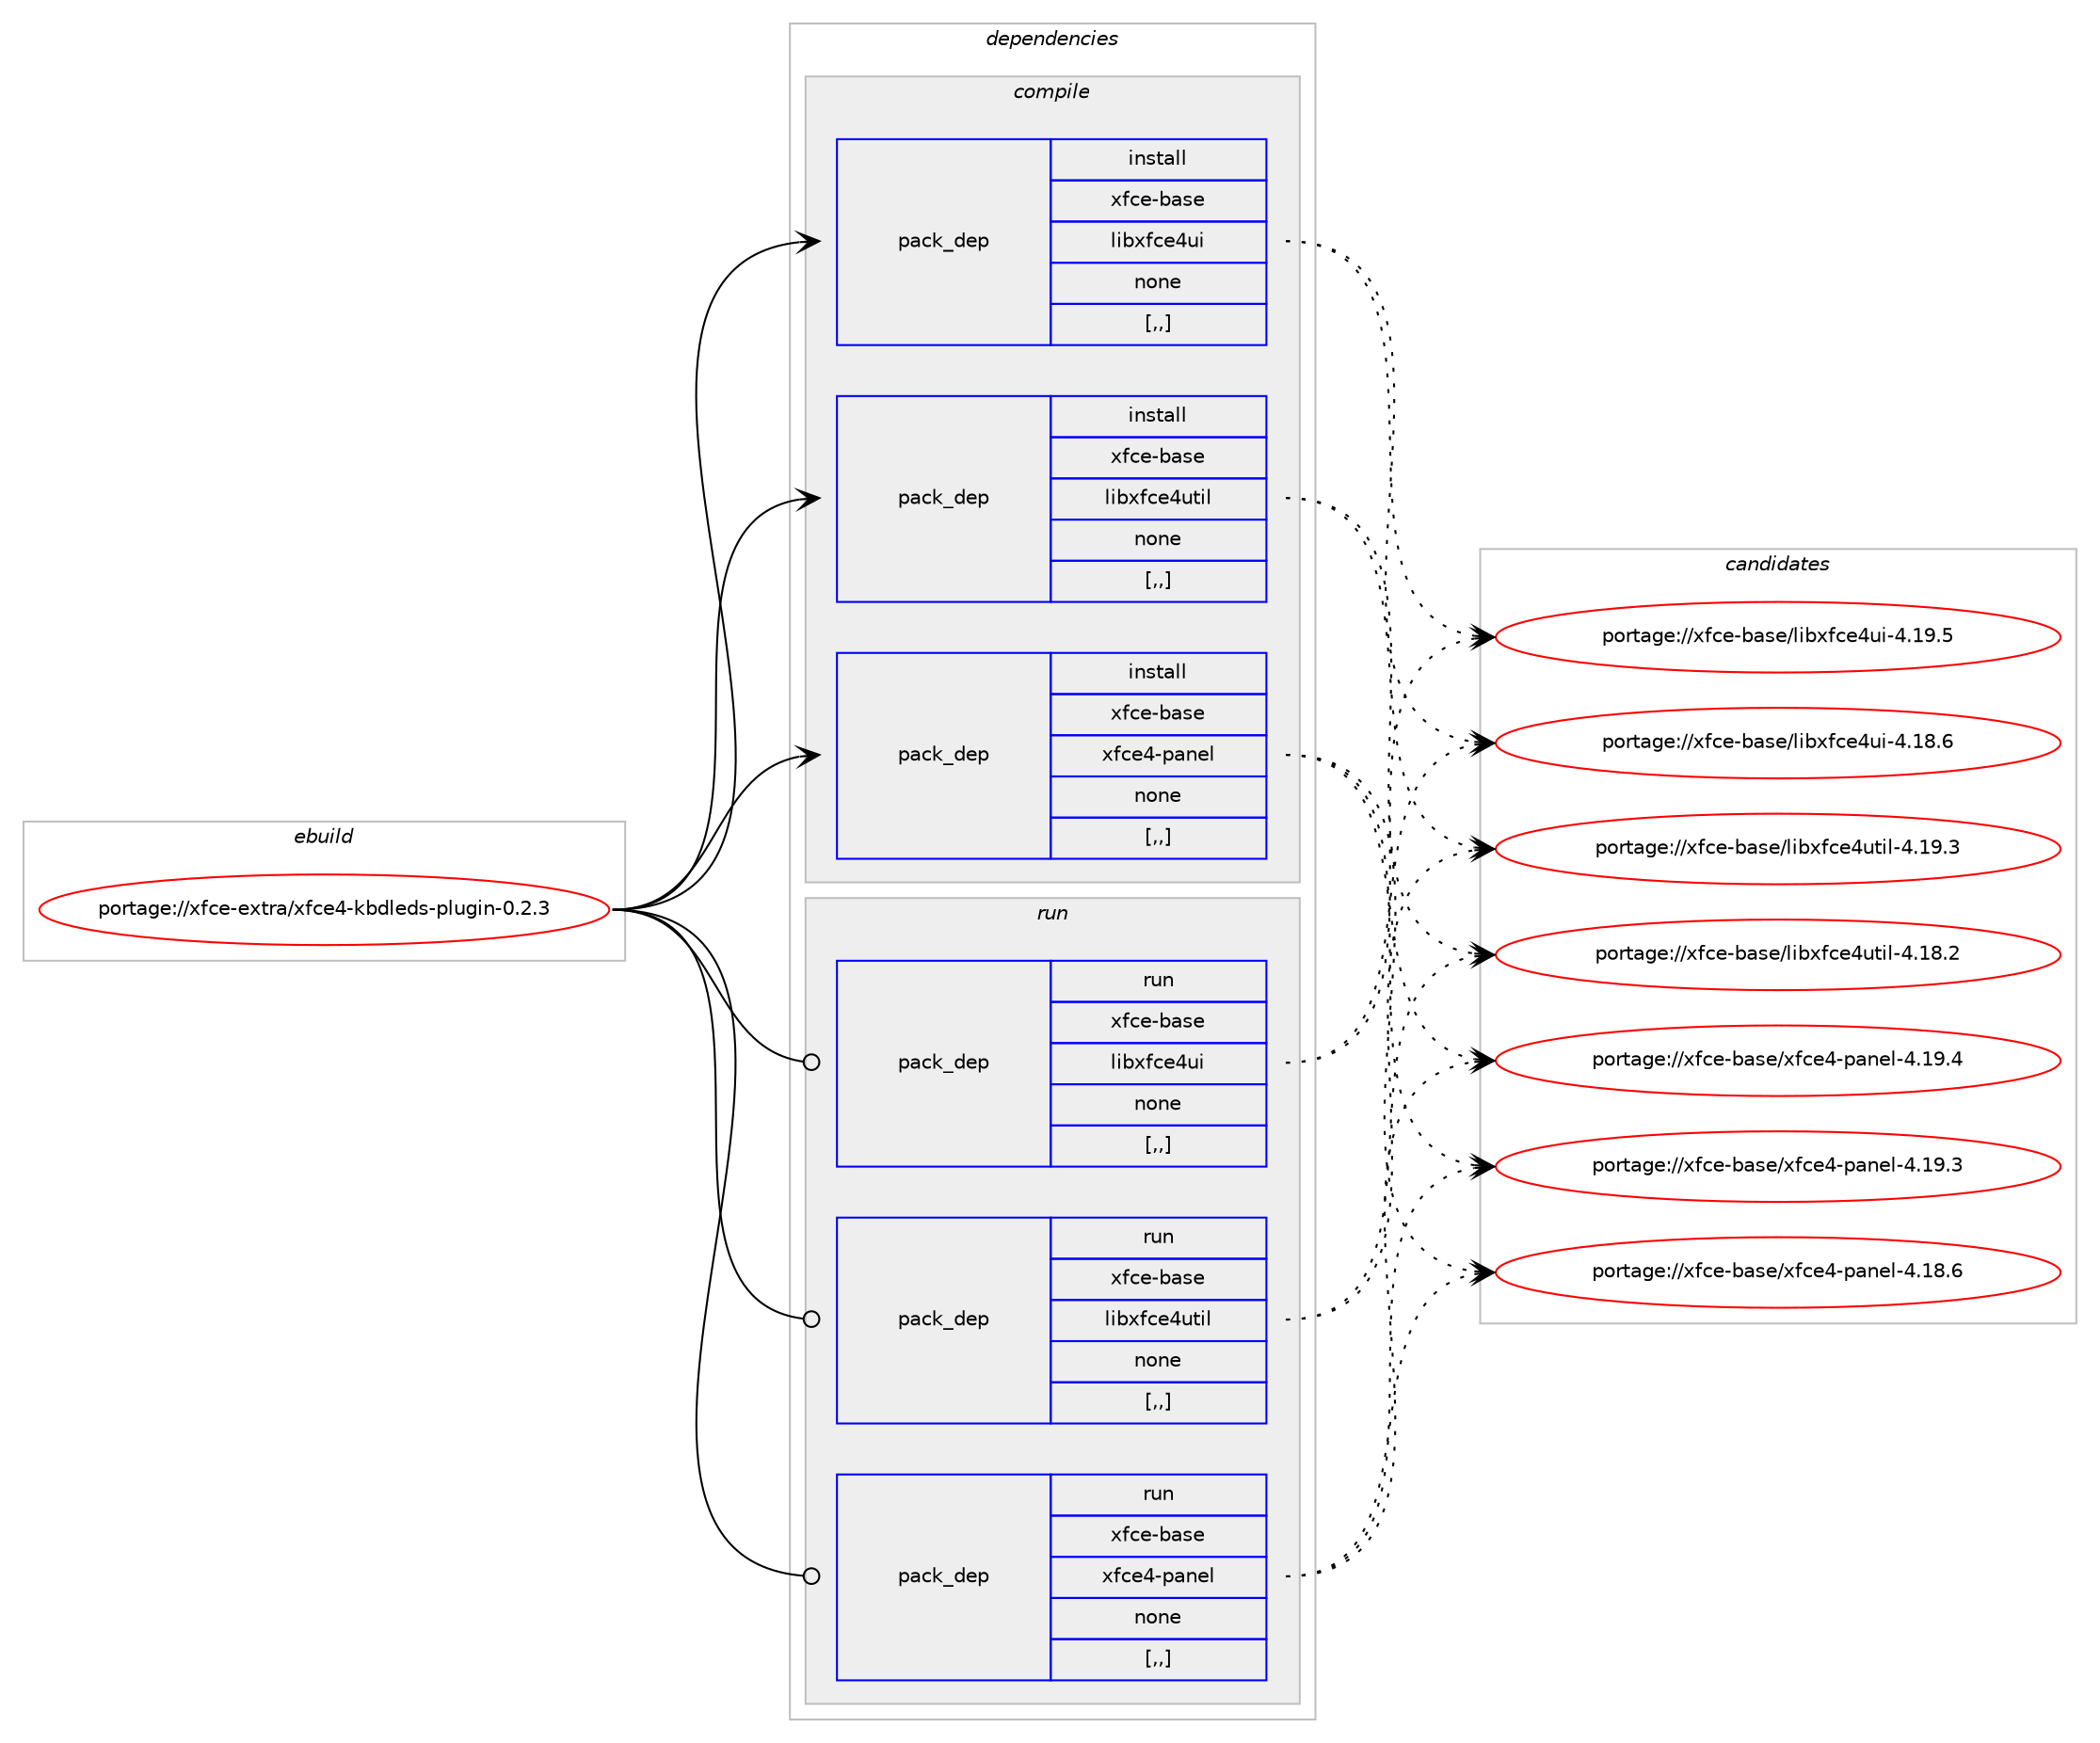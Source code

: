 digraph prolog {

# *************
# Graph options
# *************

newrank=true;
concentrate=true;
compound=true;
graph [rankdir=LR,fontname=Helvetica,fontsize=10,ranksep=1.5];#, ranksep=2.5, nodesep=0.2];
edge  [arrowhead=vee];
node  [fontname=Helvetica,fontsize=10];

# **********
# The ebuild
# **********

subgraph cluster_leftcol {
color=gray;
label=<<i>ebuild</i>>;
id [label="portage://xfce-extra/xfce4-kbdleds-plugin-0.2.3", color=red, width=4, href="../xfce-extra/xfce4-kbdleds-plugin-0.2.3.svg"];
}

# ****************
# The dependencies
# ****************

subgraph cluster_midcol {
color=gray;
label=<<i>dependencies</i>>;
subgraph cluster_compile {
fillcolor="#eeeeee";
style=filled;
label=<<i>compile</i>>;
subgraph pack346020 {
dependency474178 [label=<<TABLE BORDER="0" CELLBORDER="1" CELLSPACING="0" CELLPADDING="4" WIDTH="220"><TR><TD ROWSPAN="6" CELLPADDING="30">pack_dep</TD></TR><TR><TD WIDTH="110">install</TD></TR><TR><TD>xfce-base</TD></TR><TR><TD>libxfce4ui</TD></TR><TR><TD>none</TD></TR><TR><TD>[,,]</TD></TR></TABLE>>, shape=none, color=blue];
}
id:e -> dependency474178:w [weight=20,style="solid",arrowhead="vee"];
subgraph pack346021 {
dependency474179 [label=<<TABLE BORDER="0" CELLBORDER="1" CELLSPACING="0" CELLPADDING="4" WIDTH="220"><TR><TD ROWSPAN="6" CELLPADDING="30">pack_dep</TD></TR><TR><TD WIDTH="110">install</TD></TR><TR><TD>xfce-base</TD></TR><TR><TD>libxfce4util</TD></TR><TR><TD>none</TD></TR><TR><TD>[,,]</TD></TR></TABLE>>, shape=none, color=blue];
}
id:e -> dependency474179:w [weight=20,style="solid",arrowhead="vee"];
subgraph pack346022 {
dependency474180 [label=<<TABLE BORDER="0" CELLBORDER="1" CELLSPACING="0" CELLPADDING="4" WIDTH="220"><TR><TD ROWSPAN="6" CELLPADDING="30">pack_dep</TD></TR><TR><TD WIDTH="110">install</TD></TR><TR><TD>xfce-base</TD></TR><TR><TD>xfce4-panel</TD></TR><TR><TD>none</TD></TR><TR><TD>[,,]</TD></TR></TABLE>>, shape=none, color=blue];
}
id:e -> dependency474180:w [weight=20,style="solid",arrowhead="vee"];
}
subgraph cluster_compileandrun {
fillcolor="#eeeeee";
style=filled;
label=<<i>compile and run</i>>;
}
subgraph cluster_run {
fillcolor="#eeeeee";
style=filled;
label=<<i>run</i>>;
subgraph pack346023 {
dependency474181 [label=<<TABLE BORDER="0" CELLBORDER="1" CELLSPACING="0" CELLPADDING="4" WIDTH="220"><TR><TD ROWSPAN="6" CELLPADDING="30">pack_dep</TD></TR><TR><TD WIDTH="110">run</TD></TR><TR><TD>xfce-base</TD></TR><TR><TD>libxfce4ui</TD></TR><TR><TD>none</TD></TR><TR><TD>[,,]</TD></TR></TABLE>>, shape=none, color=blue];
}
id:e -> dependency474181:w [weight=20,style="solid",arrowhead="odot"];
subgraph pack346024 {
dependency474182 [label=<<TABLE BORDER="0" CELLBORDER="1" CELLSPACING="0" CELLPADDING="4" WIDTH="220"><TR><TD ROWSPAN="6" CELLPADDING="30">pack_dep</TD></TR><TR><TD WIDTH="110">run</TD></TR><TR><TD>xfce-base</TD></TR><TR><TD>libxfce4util</TD></TR><TR><TD>none</TD></TR><TR><TD>[,,]</TD></TR></TABLE>>, shape=none, color=blue];
}
id:e -> dependency474182:w [weight=20,style="solid",arrowhead="odot"];
subgraph pack346025 {
dependency474183 [label=<<TABLE BORDER="0" CELLBORDER="1" CELLSPACING="0" CELLPADDING="4" WIDTH="220"><TR><TD ROWSPAN="6" CELLPADDING="30">pack_dep</TD></TR><TR><TD WIDTH="110">run</TD></TR><TR><TD>xfce-base</TD></TR><TR><TD>xfce4-panel</TD></TR><TR><TD>none</TD></TR><TR><TD>[,,]</TD></TR></TABLE>>, shape=none, color=blue];
}
id:e -> dependency474183:w [weight=20,style="solid",arrowhead="odot"];
}
}

# **************
# The candidates
# **************

subgraph cluster_choices {
rank=same;
color=gray;
label=<<i>candidates</i>>;

subgraph choice346020 {
color=black;
nodesep=1;
choice120102991014598971151014710810598120102991015211710545524649574653 [label="portage://xfce-base/libxfce4ui-4.19.5", color=red, width=4,href="../xfce-base/libxfce4ui-4.19.5.svg"];
choice120102991014598971151014710810598120102991015211710545524649564654 [label="portage://xfce-base/libxfce4ui-4.18.6", color=red, width=4,href="../xfce-base/libxfce4ui-4.18.6.svg"];
dependency474178:e -> choice120102991014598971151014710810598120102991015211710545524649574653:w [style=dotted,weight="100"];
dependency474178:e -> choice120102991014598971151014710810598120102991015211710545524649564654:w [style=dotted,weight="100"];
}
subgraph choice346021 {
color=black;
nodesep=1;
choice120102991014598971151014710810598120102991015211711610510845524649574651 [label="portage://xfce-base/libxfce4util-4.19.3", color=red, width=4,href="../xfce-base/libxfce4util-4.19.3.svg"];
choice120102991014598971151014710810598120102991015211711610510845524649564650 [label="portage://xfce-base/libxfce4util-4.18.2", color=red, width=4,href="../xfce-base/libxfce4util-4.18.2.svg"];
dependency474179:e -> choice120102991014598971151014710810598120102991015211711610510845524649574651:w [style=dotted,weight="100"];
dependency474179:e -> choice120102991014598971151014710810598120102991015211711610510845524649564650:w [style=dotted,weight="100"];
}
subgraph choice346022 {
color=black;
nodesep=1;
choice12010299101459897115101471201029910152451129711010110845524649574652 [label="portage://xfce-base/xfce4-panel-4.19.4", color=red, width=4,href="../xfce-base/xfce4-panel-4.19.4.svg"];
choice12010299101459897115101471201029910152451129711010110845524649574651 [label="portage://xfce-base/xfce4-panel-4.19.3", color=red, width=4,href="../xfce-base/xfce4-panel-4.19.3.svg"];
choice12010299101459897115101471201029910152451129711010110845524649564654 [label="portage://xfce-base/xfce4-panel-4.18.6", color=red, width=4,href="../xfce-base/xfce4-panel-4.18.6.svg"];
dependency474180:e -> choice12010299101459897115101471201029910152451129711010110845524649574652:w [style=dotted,weight="100"];
dependency474180:e -> choice12010299101459897115101471201029910152451129711010110845524649574651:w [style=dotted,weight="100"];
dependency474180:e -> choice12010299101459897115101471201029910152451129711010110845524649564654:w [style=dotted,weight="100"];
}
subgraph choice346023 {
color=black;
nodesep=1;
choice120102991014598971151014710810598120102991015211710545524649574653 [label="portage://xfce-base/libxfce4ui-4.19.5", color=red, width=4,href="../xfce-base/libxfce4ui-4.19.5.svg"];
choice120102991014598971151014710810598120102991015211710545524649564654 [label="portage://xfce-base/libxfce4ui-4.18.6", color=red, width=4,href="../xfce-base/libxfce4ui-4.18.6.svg"];
dependency474181:e -> choice120102991014598971151014710810598120102991015211710545524649574653:w [style=dotted,weight="100"];
dependency474181:e -> choice120102991014598971151014710810598120102991015211710545524649564654:w [style=dotted,weight="100"];
}
subgraph choice346024 {
color=black;
nodesep=1;
choice120102991014598971151014710810598120102991015211711610510845524649574651 [label="portage://xfce-base/libxfce4util-4.19.3", color=red, width=4,href="../xfce-base/libxfce4util-4.19.3.svg"];
choice120102991014598971151014710810598120102991015211711610510845524649564650 [label="portage://xfce-base/libxfce4util-4.18.2", color=red, width=4,href="../xfce-base/libxfce4util-4.18.2.svg"];
dependency474182:e -> choice120102991014598971151014710810598120102991015211711610510845524649574651:w [style=dotted,weight="100"];
dependency474182:e -> choice120102991014598971151014710810598120102991015211711610510845524649564650:w [style=dotted,weight="100"];
}
subgraph choice346025 {
color=black;
nodesep=1;
choice12010299101459897115101471201029910152451129711010110845524649574652 [label="portage://xfce-base/xfce4-panel-4.19.4", color=red, width=4,href="../xfce-base/xfce4-panel-4.19.4.svg"];
choice12010299101459897115101471201029910152451129711010110845524649574651 [label="portage://xfce-base/xfce4-panel-4.19.3", color=red, width=4,href="../xfce-base/xfce4-panel-4.19.3.svg"];
choice12010299101459897115101471201029910152451129711010110845524649564654 [label="portage://xfce-base/xfce4-panel-4.18.6", color=red, width=4,href="../xfce-base/xfce4-panel-4.18.6.svg"];
dependency474183:e -> choice12010299101459897115101471201029910152451129711010110845524649574652:w [style=dotted,weight="100"];
dependency474183:e -> choice12010299101459897115101471201029910152451129711010110845524649574651:w [style=dotted,weight="100"];
dependency474183:e -> choice12010299101459897115101471201029910152451129711010110845524649564654:w [style=dotted,weight="100"];
}
}

}
